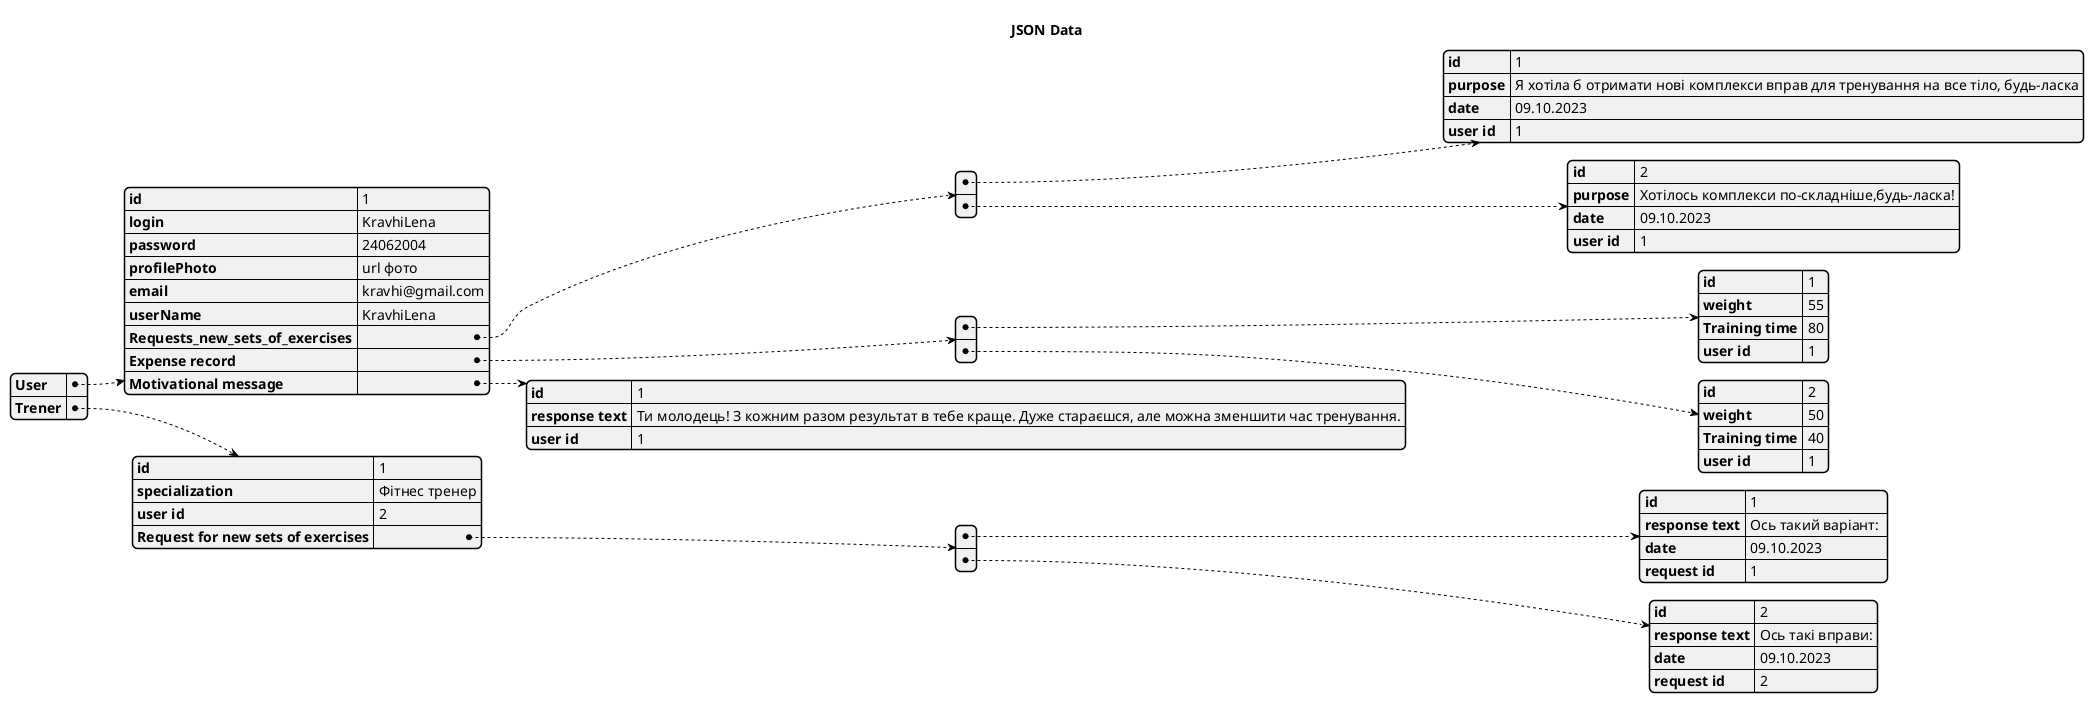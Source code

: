 @startjson
  title JSON Data
{
  "User": {
    "id": "1",
    "login": "KravhiLena",
    "password": "24062004",
    "profilePhoto": "url фото",
    "email": "kravhi@gmail.com",
    "userName": "KravhiLena",
    "Requests_new_sets_of_exercises": [
      {
        "id": "1",
        "purpose": "Я хотіла б отримати нові комплекси вправ для тренування на все тіло, будь-ласка",
        "date": "09.10.2023",
        "user id": "1"
      },
      {
        "id": "2",
        "purpose": "Хотілось комплекси по-складніше,будь-ласка!",
        "date": "09.10.2023",
        "user id": "1"
      }
    ],
    "Expense record": [
      {
        "id": "1",
        "weight": "55",
        "Training time": "80",
        "user id": "1"
      },
      {
        "id": "2",
        "weight": "50",
        "Training time": "40",
        "user id": "1"
      }
    ],
    "Motivational message": {
      "id": "1",
      "response text": "Ти молодець! З кожним разом результат в тебе краще. Дуже стараєшся, але можна зменшити час тренування.",
      "user id": "1"
    }
  },
  "Trener": {
    "id": "1",
    "specialization": "Фітнес тренер",
    "user id": "2",
    "Request for new sets of exercises": [
      {
        "id": "1",
        "response text": "Ось такий варіант: ",
        "date": "09.10.2023",
        "request id": 1
      },
      {
        "id": "2",
        "response text": "Ось такі вправи:",
        "date": "09.10.2023",
        "request id": 2
      }
    ]
  }
}
@endjson
